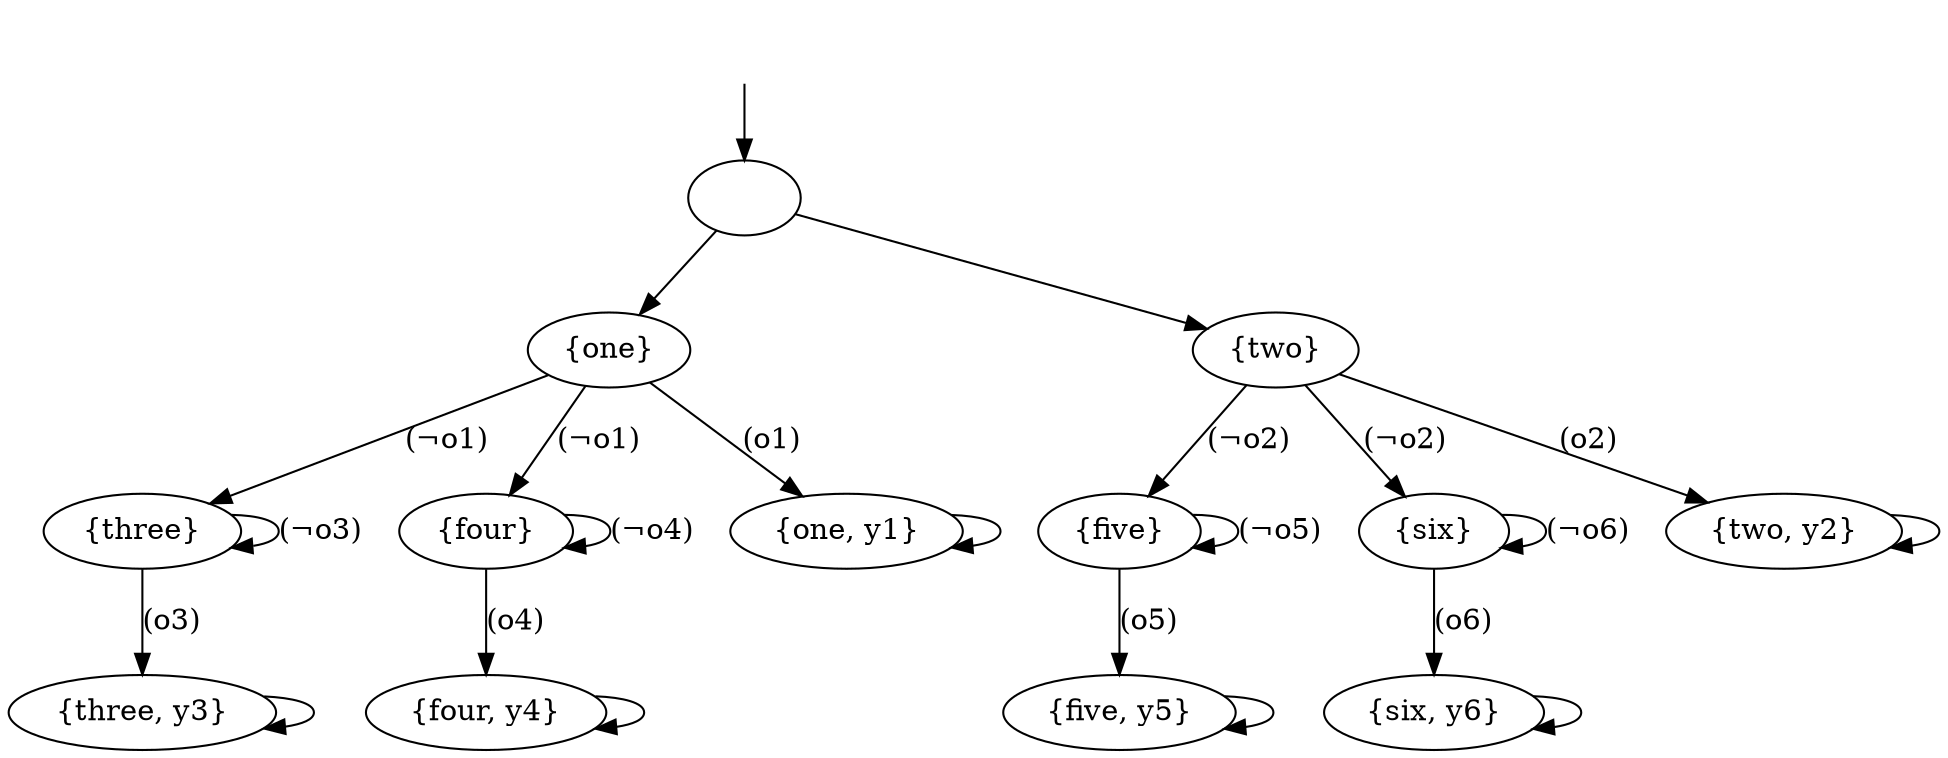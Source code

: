 digraph graphname {
        _init [style="invis"];
        _init -> s0[label=""];
        s0[label=""];
        s1[label="{one}"];
        s2[label="{two}"];
        s5[label="{three}"];
        s6[label="{four}"];
        s7[label="{three, y3}"];
        s8[label="{four, y4}"];
        s9[label="{five}"];
        s10[label="{six}"];
        s11[label="{five, y5}"];
        s12[label="{six, y6}"];
        s3[label="{one, y1}"];
        s4[label="{two, y2}"];
        s0 -> s1 [label=""];
        s0 -> s2 [label=""];
        s2 -> s9 [label="(¬o2)"];
        s2 -> s10 [label="(¬o2)"];
        s1 -> s5 [label="(¬o1)"];
        s1 -> s6 [label="(¬o1)"];
        s1 -> s3 [label="(o1)"];
        s2 -> s4 [label="(o2)"];
        s3 -> s3 [label=""];
        s4 -> s4 [label=""];
        s5 -> s5 [label="(¬o3)"];
        s6 -> s6 [label="(¬o4)"];
        s5 -> s7 [label="(o3)"];
        s6 -> s8 [label="(o4)"];
        s7 -> s7 [label=""];
        s8 -> s8 [label=""];
        s9 -> s9 [label="(¬o5)"];
        s10 -> s10 [label="(¬o6)"];
        s9 -> s11 [label="(o5)"];
        s10 -> s12 [label="(o6)"];
        s11 -> s11 [label=""];
        s12 -> s12 [label=""];
}

